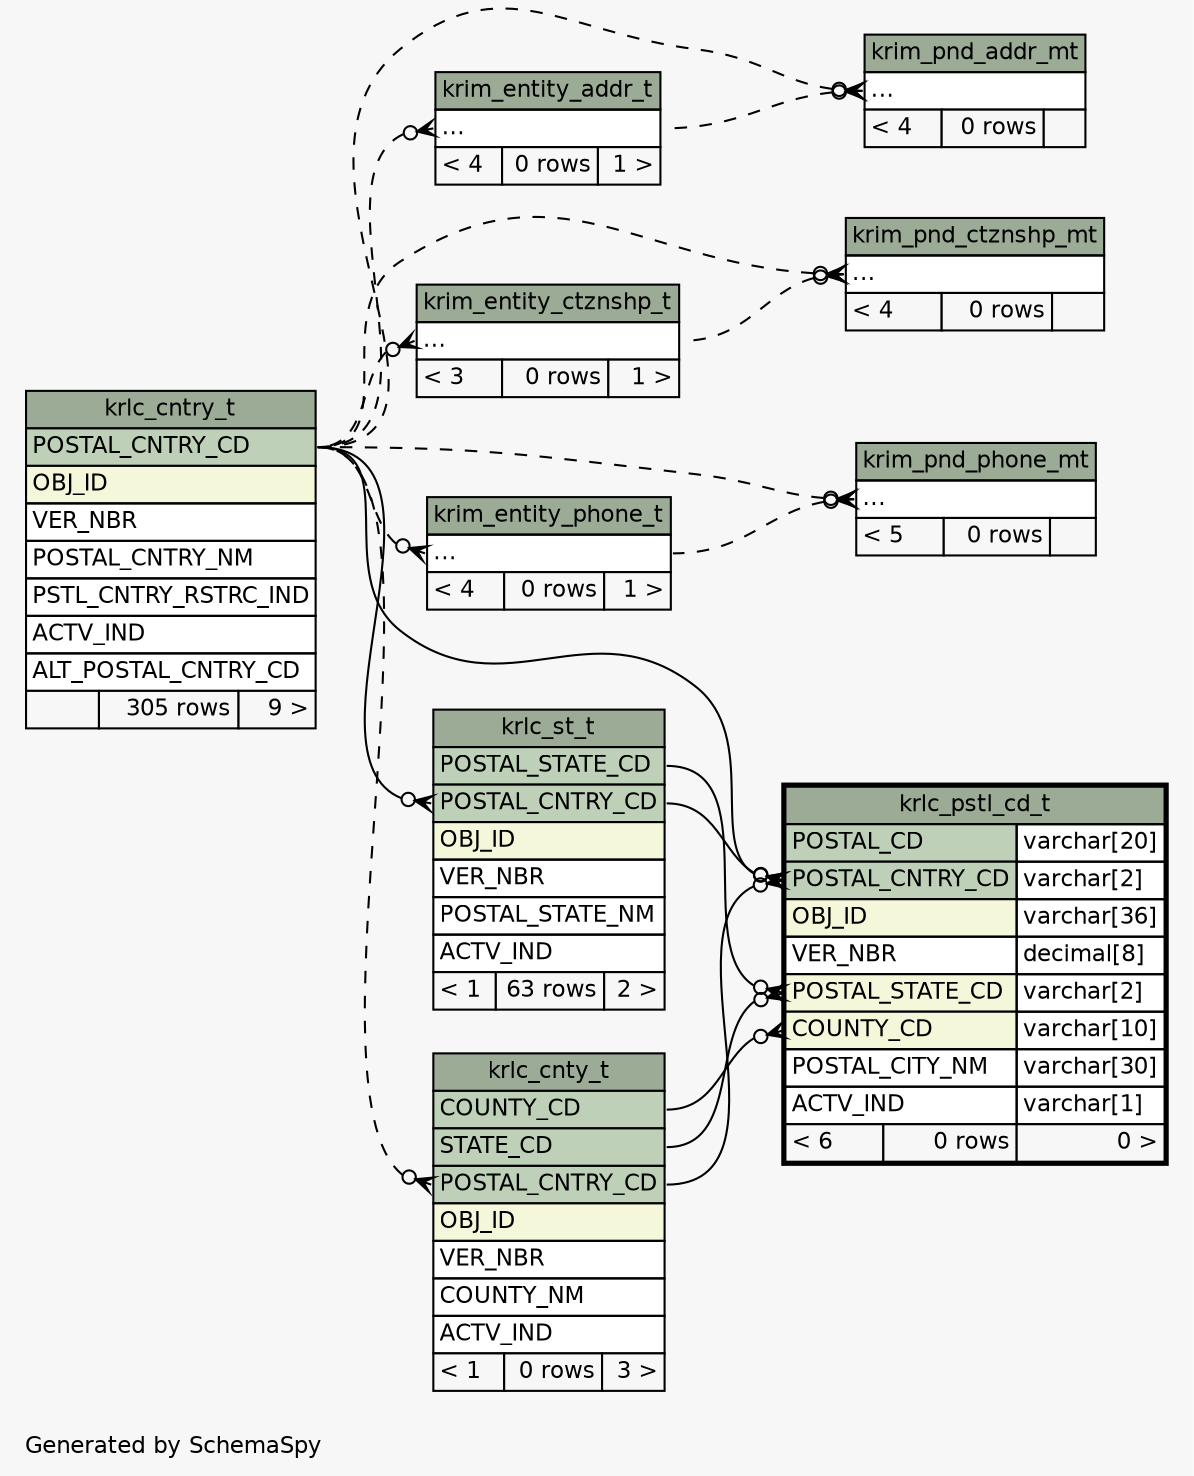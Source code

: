 // dot 2.28.0 on Mac OS X 10.7.2
// SchemaSpy rev 590
digraph "impliedTwoDegreesRelationshipsDiagram" {
  graph [
    rankdir="RL"
    bgcolor="#f7f7f7"
    label="\nGenerated by SchemaSpy"
    labeljust="l"
    nodesep="0.18"
    ranksep="0.46"
    fontname="Helvetica"
    fontsize="11"
  ];
  node [
    fontname="Helvetica"
    fontsize="11"
    shape="plaintext"
  ];
  edge [
    arrowsize="0.8"
  ];
  "krim_entity_addr_t":"elipses":w -> "krlc_cntry_t":"POSTAL_CNTRY_CD":e [arrowhead=none dir=back arrowtail=crowodot style=dashed];
  "krim_entity_ctznshp_t":"elipses":w -> "krlc_cntry_t":"POSTAL_CNTRY_CD":e [arrowhead=none dir=back arrowtail=crowodot style=dashed];
  "krim_entity_phone_t":"elipses":w -> "krlc_cntry_t":"POSTAL_CNTRY_CD":e [arrowhead=none dir=back arrowtail=crowodot style=dashed];
  "krim_pnd_addr_mt":"elipses":w -> "krim_entity_addr_t":"elipses":e [arrowhead=none dir=back arrowtail=crowodot style=dashed];
  "krim_pnd_addr_mt":"elipses":w -> "krlc_cntry_t":"POSTAL_CNTRY_CD":e [arrowhead=none dir=back arrowtail=crowodot style=dashed];
  "krim_pnd_ctznshp_mt":"elipses":w -> "krim_entity_ctznshp_t":"elipses":e [arrowhead=none dir=back arrowtail=crowodot style=dashed];
  "krim_pnd_ctznshp_mt":"elipses":w -> "krlc_cntry_t":"POSTAL_CNTRY_CD":e [arrowhead=none dir=back arrowtail=crowodot style=dashed];
  "krim_pnd_phone_mt":"elipses":w -> "krim_entity_phone_t":"elipses":e [arrowhead=none dir=back arrowtail=crowodot style=dashed];
  "krim_pnd_phone_mt":"elipses":w -> "krlc_cntry_t":"POSTAL_CNTRY_CD":e [arrowhead=none dir=back arrowtail=crowodot style=dashed];
  "krlc_cnty_t":"POSTAL_CNTRY_CD":w -> "krlc_cntry_t":"POSTAL_CNTRY_CD":e [arrowhead=none dir=back arrowtail=crowodot style=dashed];
  "krlc_pstl_cd_t":"COUNTY_CD":w -> "krlc_cnty_t":"COUNTY_CD":e [arrowhead=none dir=back arrowtail=crowodot];
  "krlc_pstl_cd_t":"POSTAL_CNTRY_CD":w -> "krlc_cntry_t":"POSTAL_CNTRY_CD":e [arrowhead=none dir=back arrowtail=crowodot];
  "krlc_pstl_cd_t":"POSTAL_CNTRY_CD":w -> "krlc_cnty_t":"POSTAL_CNTRY_CD":e [arrowhead=none dir=back arrowtail=crowodot];
  "krlc_pstl_cd_t":"POSTAL_CNTRY_CD":w -> "krlc_st_t":"POSTAL_CNTRY_CD":e [arrowhead=none dir=back arrowtail=crowodot];
  "krlc_pstl_cd_t":"POSTAL_STATE_CD":w -> "krlc_cnty_t":"STATE_CD":e [arrowhead=none dir=back arrowtail=crowodot];
  "krlc_pstl_cd_t":"POSTAL_STATE_CD":w -> "krlc_st_t":"POSTAL_STATE_CD":e [arrowhead=none dir=back arrowtail=crowodot];
  "krlc_st_t":"POSTAL_CNTRY_CD":w -> "krlc_cntry_t":"POSTAL_CNTRY_CD":e [arrowhead=none dir=back arrowtail=crowodot];
  "krim_entity_addr_t" [
    label=<
    <TABLE BORDER="0" CELLBORDER="1" CELLSPACING="0" BGCOLOR="#ffffff">
      <TR><TD COLSPAN="3" BGCOLOR="#9bab96" ALIGN="CENTER">krim_entity_addr_t</TD></TR>
      <TR><TD PORT="elipses" COLSPAN="3" ALIGN="LEFT">...</TD></TR>
      <TR><TD ALIGN="LEFT" BGCOLOR="#f7f7f7">&lt; 4</TD><TD ALIGN="RIGHT" BGCOLOR="#f7f7f7">0 rows</TD><TD ALIGN="RIGHT" BGCOLOR="#f7f7f7">1 &gt;</TD></TR>
    </TABLE>>
    URL="krim_entity_addr_t.html"
    tooltip="krim_entity_addr_t"
  ];
  "krim_entity_ctznshp_t" [
    label=<
    <TABLE BORDER="0" CELLBORDER="1" CELLSPACING="0" BGCOLOR="#ffffff">
      <TR><TD COLSPAN="3" BGCOLOR="#9bab96" ALIGN="CENTER">krim_entity_ctznshp_t</TD></TR>
      <TR><TD PORT="elipses" COLSPAN="3" ALIGN="LEFT">...</TD></TR>
      <TR><TD ALIGN="LEFT" BGCOLOR="#f7f7f7">&lt; 3</TD><TD ALIGN="RIGHT" BGCOLOR="#f7f7f7">0 rows</TD><TD ALIGN="RIGHT" BGCOLOR="#f7f7f7">1 &gt;</TD></TR>
    </TABLE>>
    URL="krim_entity_ctznshp_t.html"
    tooltip="krim_entity_ctznshp_t"
  ];
  "krim_entity_phone_t" [
    label=<
    <TABLE BORDER="0" CELLBORDER="1" CELLSPACING="0" BGCOLOR="#ffffff">
      <TR><TD COLSPAN="3" BGCOLOR="#9bab96" ALIGN="CENTER">krim_entity_phone_t</TD></TR>
      <TR><TD PORT="elipses" COLSPAN="3" ALIGN="LEFT">...</TD></TR>
      <TR><TD ALIGN="LEFT" BGCOLOR="#f7f7f7">&lt; 4</TD><TD ALIGN="RIGHT" BGCOLOR="#f7f7f7">0 rows</TD><TD ALIGN="RIGHT" BGCOLOR="#f7f7f7">1 &gt;</TD></TR>
    </TABLE>>
    URL="krim_entity_phone_t.html"
    tooltip="krim_entity_phone_t"
  ];
  "krim_pnd_addr_mt" [
    label=<
    <TABLE BORDER="0" CELLBORDER="1" CELLSPACING="0" BGCOLOR="#ffffff">
      <TR><TD COLSPAN="3" BGCOLOR="#9bab96" ALIGN="CENTER">krim_pnd_addr_mt</TD></TR>
      <TR><TD PORT="elipses" COLSPAN="3" ALIGN="LEFT">...</TD></TR>
      <TR><TD ALIGN="LEFT" BGCOLOR="#f7f7f7">&lt; 4</TD><TD ALIGN="RIGHT" BGCOLOR="#f7f7f7">0 rows</TD><TD ALIGN="RIGHT" BGCOLOR="#f7f7f7">  </TD></TR>
    </TABLE>>
    URL="krim_pnd_addr_mt.html"
    tooltip="krim_pnd_addr_mt"
  ];
  "krim_pnd_ctznshp_mt" [
    label=<
    <TABLE BORDER="0" CELLBORDER="1" CELLSPACING="0" BGCOLOR="#ffffff">
      <TR><TD COLSPAN="3" BGCOLOR="#9bab96" ALIGN="CENTER">krim_pnd_ctznshp_mt</TD></TR>
      <TR><TD PORT="elipses" COLSPAN="3" ALIGN="LEFT">...</TD></TR>
      <TR><TD ALIGN="LEFT" BGCOLOR="#f7f7f7">&lt; 4</TD><TD ALIGN="RIGHT" BGCOLOR="#f7f7f7">0 rows</TD><TD ALIGN="RIGHT" BGCOLOR="#f7f7f7">  </TD></TR>
    </TABLE>>
    URL="krim_pnd_ctznshp_mt.html"
    tooltip="krim_pnd_ctznshp_mt"
  ];
  "krim_pnd_phone_mt" [
    label=<
    <TABLE BORDER="0" CELLBORDER="1" CELLSPACING="0" BGCOLOR="#ffffff">
      <TR><TD COLSPAN="3" BGCOLOR="#9bab96" ALIGN="CENTER">krim_pnd_phone_mt</TD></TR>
      <TR><TD PORT="elipses" COLSPAN="3" ALIGN="LEFT">...</TD></TR>
      <TR><TD ALIGN="LEFT" BGCOLOR="#f7f7f7">&lt; 5</TD><TD ALIGN="RIGHT" BGCOLOR="#f7f7f7">0 rows</TD><TD ALIGN="RIGHT" BGCOLOR="#f7f7f7">  </TD></TR>
    </TABLE>>
    URL="krim_pnd_phone_mt.html"
    tooltip="krim_pnd_phone_mt"
  ];
  "krlc_cntry_t" [
    label=<
    <TABLE BORDER="0" CELLBORDER="1" CELLSPACING="0" BGCOLOR="#ffffff">
      <TR><TD COLSPAN="3" BGCOLOR="#9bab96" ALIGN="CENTER">krlc_cntry_t</TD></TR>
      <TR><TD PORT="POSTAL_CNTRY_CD" COLSPAN="3" BGCOLOR="#bed1b8" ALIGN="LEFT">POSTAL_CNTRY_CD</TD></TR>
      <TR><TD PORT="OBJ_ID" COLSPAN="3" BGCOLOR="#f4f7da" ALIGN="LEFT">OBJ_ID</TD></TR>
      <TR><TD PORT="VER_NBR" COLSPAN="3" ALIGN="LEFT">VER_NBR</TD></TR>
      <TR><TD PORT="POSTAL_CNTRY_NM" COLSPAN="3" ALIGN="LEFT">POSTAL_CNTRY_NM</TD></TR>
      <TR><TD PORT="PSTL_CNTRY_RSTRC_IND" COLSPAN="3" ALIGN="LEFT">PSTL_CNTRY_RSTRC_IND</TD></TR>
      <TR><TD PORT="ACTV_IND" COLSPAN="3" ALIGN="LEFT">ACTV_IND</TD></TR>
      <TR><TD PORT="ALT_POSTAL_CNTRY_CD" COLSPAN="3" ALIGN="LEFT">ALT_POSTAL_CNTRY_CD</TD></TR>
      <TR><TD ALIGN="LEFT" BGCOLOR="#f7f7f7">  </TD><TD ALIGN="RIGHT" BGCOLOR="#f7f7f7">305 rows</TD><TD ALIGN="RIGHT" BGCOLOR="#f7f7f7">9 &gt;</TD></TR>
    </TABLE>>
    URL="krlc_cntry_t.html"
    tooltip="krlc_cntry_t"
  ];
  "krlc_cnty_t" [
    label=<
    <TABLE BORDER="0" CELLBORDER="1" CELLSPACING="0" BGCOLOR="#ffffff">
      <TR><TD COLSPAN="3" BGCOLOR="#9bab96" ALIGN="CENTER">krlc_cnty_t</TD></TR>
      <TR><TD PORT="COUNTY_CD" COLSPAN="3" BGCOLOR="#bed1b8" ALIGN="LEFT">COUNTY_CD</TD></TR>
      <TR><TD PORT="STATE_CD" COLSPAN="3" BGCOLOR="#bed1b8" ALIGN="LEFT">STATE_CD</TD></TR>
      <TR><TD PORT="POSTAL_CNTRY_CD" COLSPAN="3" BGCOLOR="#bed1b8" ALIGN="LEFT">POSTAL_CNTRY_CD</TD></TR>
      <TR><TD PORT="OBJ_ID" COLSPAN="3" BGCOLOR="#f4f7da" ALIGN="LEFT">OBJ_ID</TD></TR>
      <TR><TD PORT="VER_NBR" COLSPAN="3" ALIGN="LEFT">VER_NBR</TD></TR>
      <TR><TD PORT="COUNTY_NM" COLSPAN="3" ALIGN="LEFT">COUNTY_NM</TD></TR>
      <TR><TD PORT="ACTV_IND" COLSPAN="3" ALIGN="LEFT">ACTV_IND</TD></TR>
      <TR><TD ALIGN="LEFT" BGCOLOR="#f7f7f7">&lt; 1</TD><TD ALIGN="RIGHT" BGCOLOR="#f7f7f7">0 rows</TD><TD ALIGN="RIGHT" BGCOLOR="#f7f7f7">3 &gt;</TD></TR>
    </TABLE>>
    URL="krlc_cnty_t.html"
    tooltip="krlc_cnty_t"
  ];
  "krlc_pstl_cd_t" [
    label=<
    <TABLE BORDER="2" CELLBORDER="1" CELLSPACING="0" BGCOLOR="#ffffff">
      <TR><TD COLSPAN="3" BGCOLOR="#9bab96" ALIGN="CENTER">krlc_pstl_cd_t</TD></TR>
      <TR><TD PORT="POSTAL_CD" COLSPAN="2" BGCOLOR="#bed1b8" ALIGN="LEFT">POSTAL_CD</TD><TD PORT="POSTAL_CD.type" ALIGN="LEFT">varchar[20]</TD></TR>
      <TR><TD PORT="POSTAL_CNTRY_CD" COLSPAN="2" BGCOLOR="#bed1b8" ALIGN="LEFT">POSTAL_CNTRY_CD</TD><TD PORT="POSTAL_CNTRY_CD.type" ALIGN="LEFT">varchar[2]</TD></TR>
      <TR><TD PORT="OBJ_ID" COLSPAN="2" BGCOLOR="#f4f7da" ALIGN="LEFT">OBJ_ID</TD><TD PORT="OBJ_ID.type" ALIGN="LEFT">varchar[36]</TD></TR>
      <TR><TD PORT="VER_NBR" COLSPAN="2" ALIGN="LEFT">VER_NBR</TD><TD PORT="VER_NBR.type" ALIGN="LEFT">decimal[8]</TD></TR>
      <TR><TD PORT="POSTAL_STATE_CD" COLSPAN="2" BGCOLOR="#f4f7da" ALIGN="LEFT">POSTAL_STATE_CD</TD><TD PORT="POSTAL_STATE_CD.type" ALIGN="LEFT">varchar[2]</TD></TR>
      <TR><TD PORT="COUNTY_CD" COLSPAN="2" BGCOLOR="#f4f7da" ALIGN="LEFT">COUNTY_CD</TD><TD PORT="COUNTY_CD.type" ALIGN="LEFT">varchar[10]</TD></TR>
      <TR><TD PORT="POSTAL_CITY_NM" COLSPAN="2" ALIGN="LEFT">POSTAL_CITY_NM</TD><TD PORT="POSTAL_CITY_NM.type" ALIGN="LEFT">varchar[30]</TD></TR>
      <TR><TD PORT="ACTV_IND" COLSPAN="2" ALIGN="LEFT">ACTV_IND</TD><TD PORT="ACTV_IND.type" ALIGN="LEFT">varchar[1]</TD></TR>
      <TR><TD ALIGN="LEFT" BGCOLOR="#f7f7f7">&lt; 6</TD><TD ALIGN="RIGHT" BGCOLOR="#f7f7f7">0 rows</TD><TD ALIGN="RIGHT" BGCOLOR="#f7f7f7">0 &gt;</TD></TR>
    </TABLE>>
    URL="krlc_pstl_cd_t.html"
    tooltip="krlc_pstl_cd_t"
  ];
  "krlc_st_t" [
    label=<
    <TABLE BORDER="0" CELLBORDER="1" CELLSPACING="0" BGCOLOR="#ffffff">
      <TR><TD COLSPAN="3" BGCOLOR="#9bab96" ALIGN="CENTER">krlc_st_t</TD></TR>
      <TR><TD PORT="POSTAL_STATE_CD" COLSPAN="3" BGCOLOR="#bed1b8" ALIGN="LEFT">POSTAL_STATE_CD</TD></TR>
      <TR><TD PORT="POSTAL_CNTRY_CD" COLSPAN="3" BGCOLOR="#bed1b8" ALIGN="LEFT">POSTAL_CNTRY_CD</TD></TR>
      <TR><TD PORT="OBJ_ID" COLSPAN="3" BGCOLOR="#f4f7da" ALIGN="LEFT">OBJ_ID</TD></TR>
      <TR><TD PORT="VER_NBR" COLSPAN="3" ALIGN="LEFT">VER_NBR</TD></TR>
      <TR><TD PORT="POSTAL_STATE_NM" COLSPAN="3" ALIGN="LEFT">POSTAL_STATE_NM</TD></TR>
      <TR><TD PORT="ACTV_IND" COLSPAN="3" ALIGN="LEFT">ACTV_IND</TD></TR>
      <TR><TD ALIGN="LEFT" BGCOLOR="#f7f7f7">&lt; 1</TD><TD ALIGN="RIGHT" BGCOLOR="#f7f7f7">63 rows</TD><TD ALIGN="RIGHT" BGCOLOR="#f7f7f7">2 &gt;</TD></TR>
    </TABLE>>
    URL="krlc_st_t.html"
    tooltip="krlc_st_t"
  ];
}
